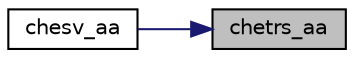 digraph "chetrs_aa"
{
 // LATEX_PDF_SIZE
  edge [fontname="Helvetica",fontsize="10",labelfontname="Helvetica",labelfontsize="10"];
  node [fontname="Helvetica",fontsize="10",shape=record];
  rankdir="RL";
  Node1 [label="chetrs_aa",height=0.2,width=0.4,color="black", fillcolor="grey75", style="filled", fontcolor="black",tooltip="CHETRS_AA"];
  Node1 -> Node2 [dir="back",color="midnightblue",fontsize="10",style="solid",fontname="Helvetica"];
  Node2 [label="chesv_aa",height=0.2,width=0.4,color="black", fillcolor="white", style="filled",URL="$chesv__aa_8f.html#a0a239b86f174f69fc5f261fb59fd14ef",tooltip="CHESV_AA computes the solution to system of linear equations A * X = B for HE matrices"];
}
